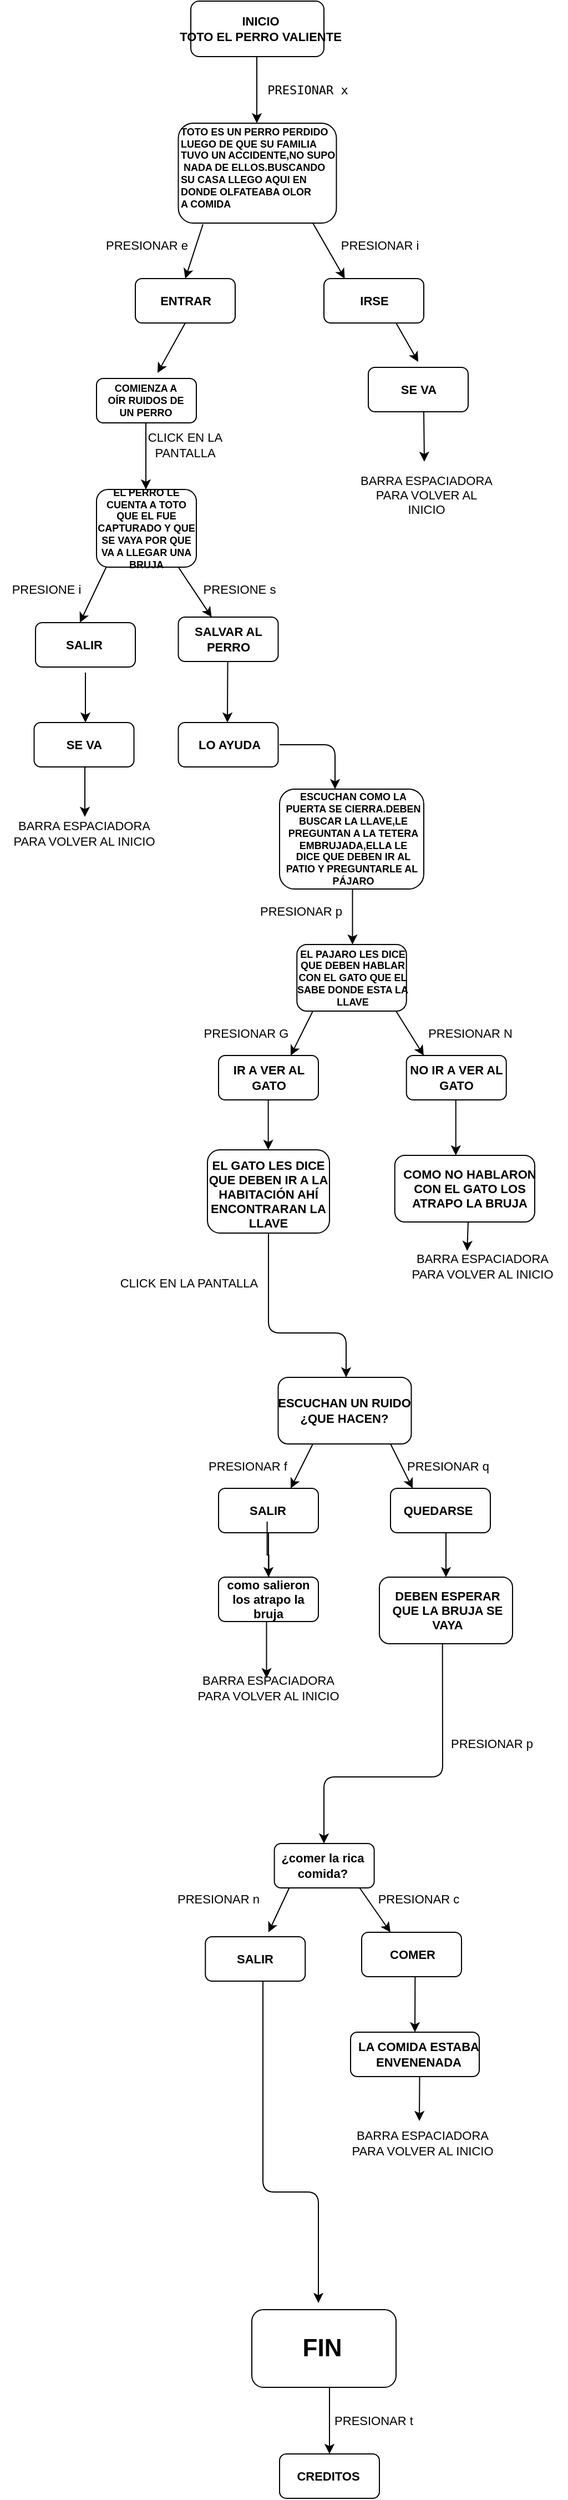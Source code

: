 <mxfile version="13.6.0" type="github">
  <diagram id="1kJSqM8GDoSxhQB1BRtW" name="Page-1">
    <mxGraphModel dx="1353" dy="348" grid="1" gridSize="10" guides="1" tooltips="1" connect="1" arrows="1" fold="1" page="1" pageScale="1" pageWidth="827" pageHeight="1169" math="0" shadow="0">
      <root>
        <mxCell id="0" />
        <mxCell id="1" parent="0" />
        <mxCell id="d-FZoj8-acj8JfPpkjG6-1" value="" style="rounded=1;whiteSpace=wrap;html=1;" vertex="1" parent="1">
          <mxGeometry x="170" y="10" width="120" height="50" as="geometry" />
        </mxCell>
        <mxCell id="d-FZoj8-acj8JfPpkjG6-2" value="" style="endArrow=classic;html=1;fontStyle=1;strokeColor=#000000;" edge="1" parent="1">
          <mxGeometry width="50" height="50" relative="1" as="geometry">
            <mxPoint x="229.5" y="60" as="sourcePoint" />
            <mxPoint x="229.5" y="120" as="targetPoint" />
          </mxGeometry>
        </mxCell>
        <mxCell id="d-FZoj8-acj8JfPpkjG6-5" value="&lt;pre&gt;&lt;font style=&quot;font-size: 11px&quot;&gt;PRESIONAR x&lt;/font&gt;&lt;/pre&gt;" style="text;html=1;resizable=0;autosize=1;align=center;verticalAlign=middle;points=[];fillColor=none;strokeColor=none;rounded=0;" vertex="1" parent="1">
          <mxGeometry x="235" y="70" width="80" height="40" as="geometry" />
        </mxCell>
        <mxCell id="d-FZoj8-acj8JfPpkjG6-6" value="" style="rounded=1;whiteSpace=wrap;html=1;" vertex="1" parent="1">
          <mxGeometry x="158.75" y="120" width="142.5" height="90" as="geometry" />
        </mxCell>
        <mxCell id="d-FZoj8-acj8JfPpkjG6-17" value="&lt;font style=&quot;font-size: 9px&quot;&gt;&lt;b style=&quot;font-size: 9px&quot;&gt;TOTO ES UN PERRO PERDIDO&lt;br&gt;LUEGO DE QUE SU FAMILIA &lt;br&gt;TUVO UN ACCIDENTE,NO SUPO&lt;br&gt;&amp;nbsp;NADA DE ELLOS.BUSCANDO &lt;br&gt;SU CASA LLEGO AQUI EN &lt;br&gt;DONDE OLFATEABA OLOR &lt;br&gt;A COMIDA&lt;/b&gt;&lt;/font&gt;" style="text;html=1;resizable=0;autosize=1;align=left;verticalAlign=middle;points=[];fillColor=none;strokeColor=none;rounded=0;fontSize=9;" vertex="1" parent="1">
          <mxGeometry x="158.75" y="120" width="150" height="80" as="geometry" />
        </mxCell>
        <mxCell id="d-FZoj8-acj8JfPpkjG6-29" value="" style="endArrow=classic;html=1;strokeColor=#000000;fontSize=9;exitX=0.156;exitY=1.011;exitDx=0;exitDy=0;exitPerimeter=0;" edge="1" parent="1" source="d-FZoj8-acj8JfPpkjG6-6">
          <mxGeometry width="50" height="50" relative="1" as="geometry">
            <mxPoint x="130" y="236.667" as="sourcePoint" />
            <mxPoint x="165" y="260" as="targetPoint" />
            <Array as="points" />
          </mxGeometry>
        </mxCell>
        <mxCell id="d-FZoj8-acj8JfPpkjG6-30" value="" style="endArrow=classic;html=1;strokeColor=#000000;fontSize=9;" edge="1" parent="1">
          <mxGeometry width="50" height="50" relative="1" as="geometry">
            <mxPoint x="280" y="210" as="sourcePoint" />
            <mxPoint x="308.75" y="260" as="targetPoint" />
          </mxGeometry>
        </mxCell>
        <mxCell id="d-FZoj8-acj8JfPpkjG6-32" value="" style="rounded=1;whiteSpace=wrap;html=1;fontSize=9;align=left;" vertex="1" parent="1">
          <mxGeometry x="120" y="260" width="90" height="40" as="geometry" />
        </mxCell>
        <mxCell id="d-FZoj8-acj8JfPpkjG6-33" value="" style="rounded=1;whiteSpace=wrap;html=1;fontSize=9;align=left;" vertex="1" parent="1">
          <mxGeometry x="290" y="260" width="90" height="40" as="geometry" />
        </mxCell>
        <mxCell id="d-FZoj8-acj8JfPpkjG6-36" value="&lt;b&gt;&lt;font style=&quot;font-size: 11px&quot;&gt;ENTRAR&lt;/font&gt;&lt;/b&gt;" style="text;html=1;resizable=0;autosize=1;align=center;verticalAlign=middle;points=[];fillColor=none;strokeColor=none;rounded=0;fontSize=9;" vertex="1" parent="1">
          <mxGeometry x="135" y="270" width="60" height="20" as="geometry" />
        </mxCell>
        <mxCell id="d-FZoj8-acj8JfPpkjG6-37" value="&lt;b&gt;&lt;font style=&quot;font-size: 11px&quot;&gt;IRSE&lt;/font&gt;&lt;/b&gt;" style="text;html=1;resizable=0;autosize=1;align=center;verticalAlign=middle;points=[];fillColor=none;strokeColor=none;rounded=0;fontSize=9;" vertex="1" parent="1">
          <mxGeometry x="315" y="270" width="40" height="20" as="geometry" />
        </mxCell>
        <mxCell id="d-FZoj8-acj8JfPpkjG6-40" value="&lt;font style=&quot;font-size: 11px&quot;&gt;PRESIONAR e&lt;/font&gt;" style="text;html=1;resizable=0;autosize=1;align=center;verticalAlign=middle;points=[];fillColor=none;strokeColor=none;rounded=0;fontSize=9;" vertex="1" parent="1">
          <mxGeometry x="85" y="220" width="90" height="20" as="geometry" />
        </mxCell>
        <mxCell id="d-FZoj8-acj8JfPpkjG6-41" value="&lt;font style=&quot;font-size: 11px&quot;&gt;&lt;font style=&quot;font-size: 11px&quot;&gt;PRESIONAR&lt;/font&gt; i&lt;/font&gt;" style="text;html=1;resizable=0;autosize=1;align=center;verticalAlign=middle;points=[];fillColor=none;strokeColor=none;rounded=0;fontSize=9;" vertex="1" parent="1">
          <mxGeometry x="295" y="220" width="90" height="20" as="geometry" />
        </mxCell>
        <mxCell id="d-FZoj8-acj8JfPpkjG6-42" value="" style="endArrow=classic;html=1;strokeColor=#000000;fontSize=9;" edge="1" parent="1">
          <mxGeometry width="50" height="50" relative="1" as="geometry">
            <mxPoint x="355" y="300" as="sourcePoint" />
            <mxPoint x="375" y="335" as="targetPoint" />
          </mxGeometry>
        </mxCell>
        <mxCell id="d-FZoj8-acj8JfPpkjG6-44" value="" style="rounded=1;whiteSpace=wrap;html=1;fontSize=9;align=left;" vertex="1" parent="1">
          <mxGeometry x="330" y="340" width="90" height="40" as="geometry" />
        </mxCell>
        <mxCell id="d-FZoj8-acj8JfPpkjG6-45" value="&lt;b&gt;&lt;font style=&quot;font-size: 11px&quot;&gt;SE VA&lt;/font&gt;&lt;/b&gt;" style="text;html=1;resizable=0;autosize=1;align=center;verticalAlign=middle;points=[];fillColor=none;strokeColor=none;rounded=0;fontSize=9;" vertex="1" parent="1">
          <mxGeometry x="350" y="350" width="50" height="20" as="geometry" />
        </mxCell>
        <mxCell id="d-FZoj8-acj8JfPpkjG6-47" value="&lt;span style=&quot;font-size: 11px&quot;&gt;BARRA ESPACIADORA PARA VOLVER AL INICIO&lt;/span&gt;" style="text;html=1;strokeColor=none;fillColor=none;align=center;verticalAlign=middle;whiteSpace=wrap;rounded=0;fontSize=9;" vertex="1" parent="1">
          <mxGeometry x="317.78" y="440" width="129.07" height="30" as="geometry" />
        </mxCell>
        <mxCell id="d-FZoj8-acj8JfPpkjG6-50" value="" style="endArrow=classic;html=1;strokeColor=#000000;fontSize=9;" edge="1" parent="1">
          <mxGeometry width="50" height="50" relative="1" as="geometry">
            <mxPoint x="165" y="300" as="sourcePoint" />
            <mxPoint x="140" y="345" as="targetPoint" />
          </mxGeometry>
        </mxCell>
        <mxCell id="d-FZoj8-acj8JfPpkjG6-51" value="" style="rounded=1;whiteSpace=wrap;html=1;fontSize=9;align=left;" vertex="1" parent="1">
          <mxGeometry x="85" y="350" width="90" height="40" as="geometry" />
        </mxCell>
        <mxCell id="d-FZoj8-acj8JfPpkjG6-52" value="&lt;b&gt;&lt;font style=&quot;font-size: 9px&quot;&gt;COMIENZA A OÍR RUIDOS DE UN PERRO&lt;/font&gt;&lt;/b&gt;" style="text;html=1;strokeColor=none;fillColor=none;align=center;verticalAlign=middle;whiteSpace=wrap;rounded=0;fontSize=9;" vertex="1" parent="1">
          <mxGeometry x="93.75" y="360" width="71.25" height="20" as="geometry" />
        </mxCell>
        <mxCell id="d-FZoj8-acj8JfPpkjG6-53" value="" style="endArrow=classic;html=1;strokeColor=#000000;fontSize=9;" edge="1" parent="1">
          <mxGeometry width="50" height="50" relative="1" as="geometry">
            <mxPoint x="129.5" y="390" as="sourcePoint" />
            <mxPoint x="129.5" y="450" as="targetPoint" />
          </mxGeometry>
        </mxCell>
        <mxCell id="d-FZoj8-acj8JfPpkjG6-54" value="&lt;font style=&quot;font-size: 11px&quot;&gt;CLICK EN LA PANTALLA&lt;/font&gt;" style="text;html=1;strokeColor=none;fillColor=none;align=center;verticalAlign=middle;whiteSpace=wrap;rounded=0;fontSize=9;" vertex="1" parent="1">
          <mxGeometry x="125" y="400" width="80" height="20" as="geometry" />
        </mxCell>
        <mxCell id="d-FZoj8-acj8JfPpkjG6-55" value="" style="rounded=1;whiteSpace=wrap;html=1;fontSize=9;align=left;" vertex="1" parent="1">
          <mxGeometry x="85" y="450" width="90" height="70" as="geometry" />
        </mxCell>
        <mxCell id="d-FZoj8-acj8JfPpkjG6-56" value="&lt;b&gt;EL PERRO LE CUENTA A TOTO QUE EL FUE CAPTURADO Y QUE SE VAYA POR QUE VA A LLEGAR UNA BRUJA&lt;/b&gt;" style="text;html=1;strokeColor=none;fillColor=none;align=center;verticalAlign=middle;whiteSpace=wrap;rounded=0;fontSize=9;" vertex="1" parent="1">
          <mxGeometry x="85" y="475" width="90" height="20" as="geometry" />
        </mxCell>
        <mxCell id="d-FZoj8-acj8JfPpkjG6-57" value="" style="endArrow=classic;html=1;strokeColor=#000000;fontSize=9;" edge="1" parent="1">
          <mxGeometry width="50" height="50" relative="1" as="geometry">
            <mxPoint x="158.75" y="520" as="sourcePoint" />
            <mxPoint x="188.75" y="565" as="targetPoint" />
          </mxGeometry>
        </mxCell>
        <mxCell id="d-FZoj8-acj8JfPpkjG6-58" value="" style="endArrow=classic;html=1;strokeColor=#000000;fontSize=9;" edge="1" parent="1">
          <mxGeometry width="50" height="50" relative="1" as="geometry">
            <mxPoint x="93.75" y="520" as="sourcePoint" />
            <mxPoint x="70" y="570" as="targetPoint" />
          </mxGeometry>
        </mxCell>
        <mxCell id="d-FZoj8-acj8JfPpkjG6-60" value="" style="rounded=1;whiteSpace=wrap;html=1;fontSize=9;align=left;" vertex="1" parent="1">
          <mxGeometry x="158.75" y="565" width="90" height="40" as="geometry" />
        </mxCell>
        <mxCell id="d-FZoj8-acj8JfPpkjG6-61" value="" style="rounded=1;whiteSpace=wrap;html=1;fontSize=9;align=left;" vertex="1" parent="1">
          <mxGeometry x="30" y="570" width="90" height="40" as="geometry" />
        </mxCell>
        <mxCell id="d-FZoj8-acj8JfPpkjG6-63" value="&lt;b&gt;&lt;font style=&quot;font-size: 11px&quot;&gt;SALIR&lt;/font&gt;&lt;/b&gt;" style="text;html=1;strokeColor=none;fillColor=none;align=center;verticalAlign=middle;whiteSpace=wrap;rounded=0;fontSize=9;" vertex="1" parent="1">
          <mxGeometry x="53.75" y="580" width="40" height="20" as="geometry" />
        </mxCell>
        <mxCell id="d-FZoj8-acj8JfPpkjG6-65" value="&lt;b&gt;&lt;font style=&quot;font-size: 11px&quot;&gt;SALVAR AL PERRO&lt;/font&gt;&lt;/b&gt;" style="text;html=1;strokeColor=none;fillColor=none;align=center;verticalAlign=middle;whiteSpace=wrap;rounded=0;fontSize=9;" vertex="1" parent="1">
          <mxGeometry x="163.75" y="575" width="80" height="20" as="geometry" />
        </mxCell>
        <mxCell id="d-FZoj8-acj8JfPpkjG6-66" value="&lt;font style=&quot;font-size: 11px&quot;&gt;PRESIONE i&lt;/font&gt;" style="text;html=1;strokeColor=none;fillColor=none;align=center;verticalAlign=middle;whiteSpace=wrap;rounded=0;fontSize=9;" vertex="1" parent="1">
          <mxGeometry y="530" width="80" height="20" as="geometry" />
        </mxCell>
        <mxCell id="d-FZoj8-acj8JfPpkjG6-67" value="&lt;font style=&quot;font-size: 11px&quot;&gt;PRESIONE s&lt;/font&gt;" style="text;html=1;strokeColor=none;fillColor=none;align=center;verticalAlign=middle;whiteSpace=wrap;rounded=0;fontSize=9;" vertex="1" parent="1">
          <mxGeometry x="178.75" y="530" width="70" height="20" as="geometry" />
        </mxCell>
        <mxCell id="d-FZoj8-acj8JfPpkjG6-68" value="" style="endArrow=classic;html=1;strokeColor=#000000;fontSize=9;" edge="1" parent="1">
          <mxGeometry width="50" height="50" relative="1" as="geometry">
            <mxPoint x="75" y="615" as="sourcePoint" />
            <mxPoint x="75" y="660" as="targetPoint" />
          </mxGeometry>
        </mxCell>
        <mxCell id="d-FZoj8-acj8JfPpkjG6-69" value="" style="endArrow=classic;html=1;strokeColor=#000000;fontSize=9;" edge="1" parent="1">
          <mxGeometry width="50" height="50" relative="1" as="geometry">
            <mxPoint x="203.25" y="605" as="sourcePoint" />
            <mxPoint x="203" y="660" as="targetPoint" />
          </mxGeometry>
        </mxCell>
        <mxCell id="d-FZoj8-acj8JfPpkjG6-70" value="" style="rounded=1;whiteSpace=wrap;html=1;fontSize=9;align=left;" vertex="1" parent="1">
          <mxGeometry x="28.75" y="660" width="90" height="40" as="geometry" />
        </mxCell>
        <mxCell id="d-FZoj8-acj8JfPpkjG6-71" value="&lt;b&gt;&lt;font style=&quot;font-size: 11px&quot;&gt;SE VA&lt;/font&gt;&lt;/b&gt;" style="text;html=1;strokeColor=none;fillColor=none;align=center;verticalAlign=middle;whiteSpace=wrap;rounded=0;fontSize=9;" vertex="1" parent="1">
          <mxGeometry x="53.75" y="670" width="40" height="20" as="geometry" />
        </mxCell>
        <mxCell id="d-FZoj8-acj8JfPpkjG6-72" value="" style="rounded=1;whiteSpace=wrap;html=1;fontSize=9;align=left;" vertex="1" parent="1">
          <mxGeometry x="158.75" y="660" width="90" height="40" as="geometry" />
        </mxCell>
        <mxCell id="d-FZoj8-acj8JfPpkjG6-75" value="&lt;b&gt;&lt;font style=&quot;font-size: 11px&quot;&gt;LO AYUDA&lt;/font&gt;&lt;/b&gt;" style="text;html=1;strokeColor=none;fillColor=none;align=center;verticalAlign=middle;whiteSpace=wrap;rounded=0;fontSize=9;" vertex="1" parent="1">
          <mxGeometry x="175" y="670" width="60" height="20" as="geometry" />
        </mxCell>
        <mxCell id="d-FZoj8-acj8JfPpkjG6-76" value="" style="endArrow=classic;html=1;strokeColor=#000000;fontSize=9;" edge="1" parent="1">
          <mxGeometry width="50" height="50" relative="1" as="geometry">
            <mxPoint x="250" y="680" as="sourcePoint" />
            <mxPoint x="300" y="720" as="targetPoint" />
            <Array as="points">
              <mxPoint x="300" y="680" />
            </Array>
          </mxGeometry>
        </mxCell>
        <mxCell id="d-FZoj8-acj8JfPpkjG6-78" value="" style="rounded=1;whiteSpace=wrap;html=1;fontSize=9;align=left;" vertex="1" parent="1">
          <mxGeometry x="250" y="720" width="130" height="90" as="geometry" />
        </mxCell>
        <mxCell id="d-FZoj8-acj8JfPpkjG6-79" value="&lt;div&gt;&lt;b&gt;ESCUCHAN COMO LA PUERTA SE CIERRA.DEBEN BUSCAR LA LLAVE,LE PREGUNTAN A LA TETERA EMBRUJADA,ELLA LE DICE&amp;nbsp;QUE DEBEN&amp;nbsp;IR AL PATIO Y PREGUNTARLE AL&amp;nbsp;&lt;/b&gt;&lt;/div&gt;&lt;b&gt;PÁJARO&lt;/b&gt;" style="text;html=1;strokeColor=none;fillColor=none;align=center;verticalAlign=middle;whiteSpace=wrap;rounded=0;fontSize=9;" vertex="1" parent="1">
          <mxGeometry x="250" y="727.5" width="132.5" height="75" as="geometry" />
        </mxCell>
        <mxCell id="d-FZoj8-acj8JfPpkjG6-82" value="" style="endArrow=classic;html=1;strokeColor=#000000;fontSize=9;" edge="1" parent="1">
          <mxGeometry width="50" height="50" relative="1" as="geometry">
            <mxPoint x="315.75" y="810" as="sourcePoint" />
            <mxPoint x="315.75" y="860" as="targetPoint" />
          </mxGeometry>
        </mxCell>
        <mxCell id="d-FZoj8-acj8JfPpkjG6-83" value="" style="rounded=1;whiteSpace=wrap;html=1;fontSize=9;align=left;" vertex="1" parent="1">
          <mxGeometry x="265.63" y="860" width="98.75" height="60" as="geometry" />
        </mxCell>
        <mxCell id="d-FZoj8-acj8JfPpkjG6-85" value="&lt;font style=&quot;font-size: 11px&quot;&gt;PRESIONAR p&lt;/font&gt;" style="text;html=1;strokeColor=none;fillColor=none;align=center;verticalAlign=middle;whiteSpace=wrap;rounded=0;fontSize=9;" vertex="1" parent="1">
          <mxGeometry x="223.75" y="820" width="91.25" height="20" as="geometry" />
        </mxCell>
        <mxCell id="d-FZoj8-acj8JfPpkjG6-86" value="&lt;b&gt;EL PAJARO LES DICE QUE DEBEN HABLAR CON EL GATO QUE EL SABE DONDE ESTA LA LLAVE&lt;/b&gt;" style="text;html=1;strokeColor=none;fillColor=none;align=center;verticalAlign=middle;whiteSpace=wrap;rounded=0;fontSize=9;" vertex="1" parent="1">
          <mxGeometry x="261.25" y="880" width="110" height="20" as="geometry" />
        </mxCell>
        <mxCell id="d-FZoj8-acj8JfPpkjG6-87" value="" style="endArrow=classic;html=1;strokeColor=#000000;fontSize=9;" edge="1" parent="1">
          <mxGeometry width="50" height="50" relative="1" as="geometry">
            <mxPoint x="280" y="920" as="sourcePoint" />
            <mxPoint x="260" y="960" as="targetPoint" />
          </mxGeometry>
        </mxCell>
        <mxCell id="d-FZoj8-acj8JfPpkjG6-88" value="" style="endArrow=classic;html=1;strokeColor=#000000;fontSize=9;" edge="1" parent="1">
          <mxGeometry width="50" height="50" relative="1" as="geometry">
            <mxPoint x="355" y="920" as="sourcePoint" />
            <mxPoint x="380" y="960" as="targetPoint" />
          </mxGeometry>
        </mxCell>
        <mxCell id="d-FZoj8-acj8JfPpkjG6-89" value="" style="rounded=1;whiteSpace=wrap;html=1;fontSize=9;align=left;" vertex="1" parent="1">
          <mxGeometry x="364.38" y="960" width="90" height="40" as="geometry" />
        </mxCell>
        <mxCell id="d-FZoj8-acj8JfPpkjG6-90" value="" style="rounded=1;whiteSpace=wrap;html=1;fontSize=9;align=left;" vertex="1" parent="1">
          <mxGeometry x="195" y="960" width="90" height="40" as="geometry" />
        </mxCell>
        <mxCell id="d-FZoj8-acj8JfPpkjG6-91" value="&lt;b&gt;&lt;font style=&quot;font-size: 11px&quot;&gt;NO IR A VER AL GATO&lt;/font&gt;&lt;/b&gt;" style="text;html=1;strokeColor=none;fillColor=none;align=center;verticalAlign=middle;whiteSpace=wrap;rounded=0;fontSize=9;" vertex="1" parent="1">
          <mxGeometry x="365.01" y="970" width="88.75" height="20" as="geometry" />
        </mxCell>
        <mxCell id="d-FZoj8-acj8JfPpkjG6-92" value="&lt;b&gt;&lt;font style=&quot;font-size: 11px&quot;&gt;IR A VER AL GATO&lt;/font&gt;&lt;/b&gt;" style="text;html=1;strokeColor=none;fillColor=none;align=center;verticalAlign=middle;whiteSpace=wrap;rounded=0;fontSize=9;" vertex="1" parent="1">
          <mxGeometry x="205" y="980" width="70.62" as="geometry" />
        </mxCell>
        <mxCell id="d-FZoj8-acj8JfPpkjG6-93" value="&lt;font style=&quot;font-size: 11px&quot;&gt;PRESIONAR G&lt;/font&gt;" style="text;html=1;strokeColor=none;fillColor=none;align=center;verticalAlign=middle;whiteSpace=wrap;rounded=0;fontSize=9;" vertex="1" parent="1">
          <mxGeometry x="175" y="930" width="90" height="20" as="geometry" />
        </mxCell>
        <mxCell id="d-FZoj8-acj8JfPpkjG6-94" value="&lt;font style=&quot;font-size: 11px&quot;&gt;PRESIONAR N&lt;/font&gt;" style="text;html=1;strokeColor=none;fillColor=none;align=center;verticalAlign=middle;whiteSpace=wrap;rounded=0;fontSize=9;" vertex="1" parent="1">
          <mxGeometry x="382.5" y="930" width="77.5" height="20" as="geometry" />
        </mxCell>
        <mxCell id="d-FZoj8-acj8JfPpkjG6-99" value="" style="endArrow=classic;html=1;strokeColor=#000000;fontSize=9;" edge="1" parent="1">
          <mxGeometry width="50" height="50" relative="1" as="geometry">
            <mxPoint x="239.81" y="1000" as="sourcePoint" />
            <mxPoint x="239.81" y="1045" as="targetPoint" />
          </mxGeometry>
        </mxCell>
        <mxCell id="d-FZoj8-acj8JfPpkjG6-101" value="" style="endArrow=classic;html=1;strokeColor=#000000;fontSize=9;" edge="1" parent="1">
          <mxGeometry width="50" height="50" relative="1" as="geometry">
            <mxPoint x="408.88" y="1000" as="sourcePoint" />
            <mxPoint x="408.88" y="1050" as="targetPoint" />
          </mxGeometry>
        </mxCell>
        <mxCell id="d-FZoj8-acj8JfPpkjG6-102" value="" style="rounded=1;whiteSpace=wrap;html=1;fontSize=9;align=left;" vertex="1" parent="1">
          <mxGeometry x="185" y="1045" width="110" height="75" as="geometry" />
        </mxCell>
        <mxCell id="d-FZoj8-acj8JfPpkjG6-103" value="" style="rounded=1;whiteSpace=wrap;html=1;fontSize=9;align=left;" vertex="1" parent="1">
          <mxGeometry x="353.88" y="1050" width="126.12" height="60" as="geometry" />
        </mxCell>
        <mxCell id="d-FZoj8-acj8JfPpkjG6-329" value="&lt;b&gt;&lt;font style=&quot;font-size: 11px&quot;&gt;COMO NO HABLARON CON EL GATO LOS ATRAPO LA BRUJA&lt;/font&gt;&lt;/b&gt;" style="text;html=1;strokeColor=none;fillColor=none;align=center;verticalAlign=middle;whiteSpace=wrap;rounded=0;fontSize=9;" vertex="1" parent="1">
          <mxGeometry x="356.85" y="1070" width="128.81" height="20" as="geometry" />
        </mxCell>
        <mxCell id="d-FZoj8-acj8JfPpkjG6-330" value="" style="endArrow=classic;html=1;strokeColor=#000000;fontSize=9;entryX=0.41;entryY=-0.2;entryDx=0;entryDy=0;entryPerimeter=0;" edge="1" parent="1" target="d-FZoj8-acj8JfPpkjG6-334">
          <mxGeometry width="50" height="50" relative="1" as="geometry">
            <mxPoint x="420" y="1110" as="sourcePoint" />
            <mxPoint x="420" y="1140" as="targetPoint" />
          </mxGeometry>
        </mxCell>
        <mxCell id="d-FZoj8-acj8JfPpkjG6-334" value="&lt;font style=&quot;font-size: 11px&quot;&gt;BARRA ESPACIADORA PARA VOLVER AL INICIO&lt;/font&gt;" style="text;html=1;strokeColor=none;fillColor=none;align=center;verticalAlign=middle;whiteSpace=wrap;rounded=0;fontSize=9;" vertex="1" parent="1">
          <mxGeometry x="356.85" y="1140" width="151.77" height="20" as="geometry" />
        </mxCell>
        <mxCell id="d-FZoj8-acj8JfPpkjG6-335" value="" style="endArrow=classic;html=1;strokeColor=#000000;fontSize=9;" edge="1" parent="1">
          <mxGeometry width="50" height="50" relative="1" as="geometry">
            <mxPoint x="74.5" y="700" as="sourcePoint" />
            <mxPoint x="74.5" y="745" as="targetPoint" />
          </mxGeometry>
        </mxCell>
        <mxCell id="d-FZoj8-acj8JfPpkjG6-339" value="&lt;font style=&quot;font-size: 11px&quot;&gt;BARRA ESPACIADORA PARA VOLVER AL INICIO&lt;/font&gt;" style="text;html=1;strokeColor=none;fillColor=none;align=center;verticalAlign=middle;whiteSpace=wrap;rounded=0;fontSize=9;" vertex="1" parent="1">
          <mxGeometry x="-1.25" y="750" width="150" height="20" as="geometry" />
        </mxCell>
        <mxCell id="d-FZoj8-acj8JfPpkjG6-341" value="&lt;b&gt;&lt;font style=&quot;font-size: 11px&quot;&gt;EL GATO LES DICE QUE DEBEN IR A LA HABITACIÓN AHÍ ENCONTRARAN LA LLAVE&lt;/font&gt;&lt;/b&gt;" style="text;html=1;strokeColor=none;fillColor=none;align=center;verticalAlign=middle;whiteSpace=wrap;rounded=0;fontSize=9;" vertex="1" parent="1">
          <mxGeometry x="183.13" y="1060" width="113.75" height="50" as="geometry" />
        </mxCell>
        <mxCell id="d-FZoj8-acj8JfPpkjG6-342" value="" style="endArrow=classic;html=1;strokeColor=#000000;fontSize=9;" edge="1" parent="1">
          <mxGeometry width="50" height="50" relative="1" as="geometry">
            <mxPoint x="240" y="1120" as="sourcePoint" />
            <mxPoint x="310" y="1250" as="targetPoint" />
            <Array as="points">
              <mxPoint x="240" y="1210" />
              <mxPoint x="310" y="1210" />
            </Array>
          </mxGeometry>
        </mxCell>
        <mxCell id="d-FZoj8-acj8JfPpkjG6-347" value="" style="rounded=1;whiteSpace=wrap;html=1;fontSize=9;align=left;" vertex="1" parent="1">
          <mxGeometry x="248.75" y="1250" width="120" height="60" as="geometry" />
        </mxCell>
        <mxCell id="d-FZoj8-acj8JfPpkjG6-348" value="&lt;b&gt;&lt;font style=&quot;font-size: 11px&quot;&gt;ESCUCHAN UN RUIDO ¿QUE HACEN?&lt;/font&gt;&lt;/b&gt;" style="text;html=1;strokeColor=none;fillColor=none;align=center;verticalAlign=middle;whiteSpace=wrap;rounded=0;fontSize=9;" vertex="1" parent="1">
          <mxGeometry x="245.31" y="1217.5" width="126.87" height="125" as="geometry" />
        </mxCell>
        <mxCell id="d-FZoj8-acj8JfPpkjG6-351" value="&lt;font style=&quot;font-size: 11px&quot;&gt;CLICK EN LA PANTALLA&amp;nbsp;&lt;/font&gt;" style="text;html=1;strokeColor=none;fillColor=none;align=center;verticalAlign=middle;whiteSpace=wrap;rounded=0;" vertex="1" parent="1">
          <mxGeometry x="105" y="1130" width="130" height="70" as="geometry" />
        </mxCell>
        <mxCell id="d-FZoj8-acj8JfPpkjG6-352" value="" style="endArrow=classic;html=1;strokeColor=#000000;fontSize=9;" edge="1" parent="1">
          <mxGeometry width="50" height="50" relative="1" as="geometry">
            <mxPoint x="280" y="1310" as="sourcePoint" />
            <mxPoint x="260" y="1350" as="targetPoint" />
          </mxGeometry>
        </mxCell>
        <mxCell id="d-FZoj8-acj8JfPpkjG6-354" value="" style="endArrow=classic;html=1;strokeColor=#000000;fontSize=9;" edge="1" parent="1">
          <mxGeometry width="50" height="50" relative="1" as="geometry">
            <mxPoint x="350" y="1310" as="sourcePoint" />
            <mxPoint x="370" y="1350" as="targetPoint" />
          </mxGeometry>
        </mxCell>
        <mxCell id="d-FZoj8-acj8JfPpkjG6-356" value="" style="rounded=1;whiteSpace=wrap;html=1;fontSize=9;align=left;" vertex="1" parent="1">
          <mxGeometry x="195" y="1350" width="90" height="40" as="geometry" />
        </mxCell>
        <mxCell id="d-FZoj8-acj8JfPpkjG6-357" value="" style="rounded=1;whiteSpace=wrap;html=1;fontSize=9;align=left;" vertex="1" parent="1">
          <mxGeometry x="350" y="1350" width="90" height="40" as="geometry" />
        </mxCell>
        <mxCell id="d-FZoj8-acj8JfPpkjG6-367" value="" style="edgeStyle=orthogonalEdgeStyle;rounded=0;orthogonalLoop=1;jettySize=auto;html=1;strokeColor=#000000;fontSize=9;" edge="1" parent="1" source="d-FZoj8-acj8JfPpkjG6-358" target="d-FZoj8-acj8JfPpkjG6-365">
          <mxGeometry relative="1" as="geometry" />
        </mxCell>
        <mxCell id="d-FZoj8-acj8JfPpkjG6-358" value="&lt;b&gt;&lt;font style=&quot;font-size: 11px&quot;&gt;SALIR&lt;/font&gt;&lt;/b&gt;" style="text;html=1;resizable=0;autosize=1;align=center;verticalAlign=middle;points=[];fillColor=none;strokeColor=none;rounded=0;fontSize=9;rotation=0;" vertex="1" parent="1">
          <mxGeometry x="213.75" y="1360" width="50" height="20" as="geometry" />
        </mxCell>
        <mxCell id="d-FZoj8-acj8JfPpkjG6-359" value="&lt;b&gt;&lt;font style=&quot;font-size: 11px&quot;&gt;QUEDARSE&lt;/font&gt;&lt;/b&gt;" style="text;html=1;strokeColor=none;fillColor=none;align=center;verticalAlign=middle;whiteSpace=wrap;rounded=0;fontSize=9;" vertex="1" parent="1">
          <mxGeometry x="366" y="1360" width="54" height="20" as="geometry" />
        </mxCell>
        <mxCell id="d-FZoj8-acj8JfPpkjG6-360" value="" style="endArrow=classic;html=1;strokeColor=#000000;fontSize=9;" edge="1" parent="1">
          <mxGeometry width="50" height="50" relative="1" as="geometry">
            <mxPoint x="240" y="1390" as="sourcePoint" />
            <mxPoint x="240" y="1430" as="targetPoint" />
          </mxGeometry>
        </mxCell>
        <mxCell id="d-FZoj8-acj8JfPpkjG6-361" value="" style="endArrow=classic;html=1;strokeColor=#000000;fontSize=9;" edge="1" parent="1">
          <mxGeometry width="50" height="50" relative="1" as="geometry">
            <mxPoint x="400" y="1390" as="sourcePoint" />
            <mxPoint x="400" y="1430" as="targetPoint" />
          </mxGeometry>
        </mxCell>
        <mxCell id="d-FZoj8-acj8JfPpkjG6-362" value="&lt;font style=&quot;font-size: 11px&quot;&gt;PRESIONAR f&lt;/font&gt;" style="text;html=1;strokeColor=none;fillColor=none;align=center;verticalAlign=middle;whiteSpace=wrap;rounded=0;fontSize=9;" vertex="1" parent="1">
          <mxGeometry x="178.75" y="1320" width="85" height="20" as="geometry" />
        </mxCell>
        <mxCell id="d-FZoj8-acj8JfPpkjG6-363" value="&lt;font style=&quot;font-size: 11px&quot;&gt;PRESIONAR q&lt;/font&gt;" style="text;html=1;strokeColor=none;fillColor=none;align=center;verticalAlign=middle;whiteSpace=wrap;rounded=0;fontSize=9;" vertex="1" parent="1">
          <mxGeometry x="356.85" y="1320" width="90" height="20" as="geometry" />
        </mxCell>
        <mxCell id="d-FZoj8-acj8JfPpkjG6-364" value="" style="rounded=1;whiteSpace=wrap;html=1;fontSize=9;align=left;" vertex="1" parent="1">
          <mxGeometry x="195" y="1430" width="90" height="40" as="geometry" />
        </mxCell>
        <mxCell id="d-FZoj8-acj8JfPpkjG6-365" value="&lt;b&gt;&lt;font style=&quot;font-size: 11px&quot;&gt;como salieron los atrapo la bruja&lt;/font&gt;&lt;/b&gt;" style="text;html=1;strokeColor=none;fillColor=none;align=center;verticalAlign=middle;whiteSpace=wrap;rounded=0;fontSize=9;" vertex="1" parent="1">
          <mxGeometry x="200.31" y="1440" width="80" height="20" as="geometry" />
        </mxCell>
        <mxCell id="d-FZoj8-acj8JfPpkjG6-366" value="" style="endArrow=classic;html=1;strokeColor=#000000;fontSize=9;" edge="1" parent="1">
          <mxGeometry width="50" height="50" relative="1" as="geometry">
            <mxPoint x="238.25" y="1470" as="sourcePoint" />
            <mxPoint x="238.25" y="1521" as="targetPoint" />
          </mxGeometry>
        </mxCell>
        <mxCell id="d-FZoj8-acj8JfPpkjG6-368" value="&lt;font style=&quot;font-size: 11px&quot;&gt;BARRA ESPACIADORA PARA VOLVER AL INICIO&lt;/font&gt;" style="text;html=1;strokeColor=none;fillColor=none;align=center;verticalAlign=middle;whiteSpace=wrap;rounded=0;fontSize=9;" vertex="1" parent="1">
          <mxGeometry x="165.31" y="1520" width="150" height="20" as="geometry" />
        </mxCell>
        <mxCell id="d-FZoj8-acj8JfPpkjG6-369" value="" style="rounded=1;whiteSpace=wrap;html=1;fontSize=9;align=left;" vertex="1" parent="1">
          <mxGeometry x="340" y="1430" width="120" height="60" as="geometry" />
        </mxCell>
        <mxCell id="d-FZoj8-acj8JfPpkjG6-370" value="&lt;b&gt;&lt;font style=&quot;font-size: 11px&quot;&gt;DEBEN ESPERAR QUE LA BRUJA SE VAYA&lt;/font&gt;&lt;/b&gt;" style="text;html=1;strokeColor=none;fillColor=none;align=center;verticalAlign=middle;whiteSpace=wrap;rounded=0;fontSize=9;" vertex="1" parent="1">
          <mxGeometry x="348.76" y="1450" width="105" height="20" as="geometry" />
        </mxCell>
        <mxCell id="d-FZoj8-acj8JfPpkjG6-371" value="" style="endArrow=classic;html=1;strokeColor=#000000;fontSize=9;" edge="1" parent="1">
          <mxGeometry width="50" height="50" relative="1" as="geometry">
            <mxPoint x="396.85" y="1490" as="sourcePoint" />
            <mxPoint x="290" y="1670" as="targetPoint" />
            <Array as="points">
              <mxPoint x="397" y="1610" />
              <mxPoint x="290" y="1610" />
            </Array>
          </mxGeometry>
        </mxCell>
        <mxCell id="d-FZoj8-acj8JfPpkjG6-372" value="&lt;font style=&quot;font-size: 11px&quot;&gt;PRESIONAR p&lt;/font&gt;" style="text;html=1;strokeColor=none;fillColor=none;align=center;verticalAlign=middle;whiteSpace=wrap;rounded=0;fontSize=9;" vertex="1" parent="1">
          <mxGeometry x="398.39" y="1570" width="87.27" height="20" as="geometry" />
        </mxCell>
        <mxCell id="d-FZoj8-acj8JfPpkjG6-373" value="" style="rounded=1;whiteSpace=wrap;html=1;fontSize=9;align=left;" vertex="1" parent="1">
          <mxGeometry x="245.31" y="1670" width="90" height="40" as="geometry" />
        </mxCell>
        <mxCell id="d-FZoj8-acj8JfPpkjG6-374" value="&lt;b&gt;&lt;font style=&quot;font-size: 11px&quot;&gt;¿comer la rica comida?&lt;/font&gt;&lt;/b&gt;" style="text;html=1;strokeColor=none;fillColor=none;align=center;verticalAlign=middle;whiteSpace=wrap;rounded=0;fontSize=9;" vertex="1" parent="1">
          <mxGeometry x="243.75" y="1680" width="90" height="20" as="geometry" />
        </mxCell>
        <mxCell id="d-FZoj8-acj8JfPpkjG6-375" value="" style="endArrow=classic;html=1;strokeColor=#000000;fontSize=9;" edge="1" parent="1">
          <mxGeometry width="50" height="50" relative="1" as="geometry">
            <mxPoint x="258.75" y="1710" as="sourcePoint" />
            <mxPoint x="240" y="1750" as="targetPoint" />
          </mxGeometry>
        </mxCell>
        <mxCell id="d-FZoj8-acj8JfPpkjG6-376" value="" style="endArrow=classic;html=1;strokeColor=#000000;fontSize=9;" edge="1" parent="1">
          <mxGeometry width="50" height="50" relative="1" as="geometry">
            <mxPoint x="322.18" y="1710" as="sourcePoint" />
            <mxPoint x="350" y="1750" as="targetPoint" />
          </mxGeometry>
        </mxCell>
        <mxCell id="d-FZoj8-acj8JfPpkjG6-377" value="" style="rounded=1;whiteSpace=wrap;html=1;fontSize=9;align=left;" vertex="1" parent="1">
          <mxGeometry x="183.13" y="1754" width="90" height="40" as="geometry" />
        </mxCell>
        <mxCell id="d-FZoj8-acj8JfPpkjG6-378" value="" style="rounded=1;whiteSpace=wrap;html=1;fontSize=9;align=left;" vertex="1" parent="1">
          <mxGeometry x="324" y="1750" width="90" height="40" as="geometry" />
        </mxCell>
        <mxCell id="d-FZoj8-acj8JfPpkjG6-379" value="&lt;b&gt;&lt;font style=&quot;font-size: 11px&quot;&gt;COMER&lt;/font&gt;&lt;/b&gt;" style="text;html=1;strokeColor=none;fillColor=none;align=center;verticalAlign=middle;whiteSpace=wrap;rounded=0;fontSize=9;" vertex="1" parent="1">
          <mxGeometry x="350" y="1760" width="40" height="20" as="geometry" />
        </mxCell>
        <mxCell id="d-FZoj8-acj8JfPpkjG6-380" value="&lt;font style=&quot;font-size: 11px&quot;&gt;&lt;b&gt;SALIR&lt;/b&gt;&lt;/font&gt;" style="text;html=1;strokeColor=none;fillColor=none;align=center;verticalAlign=middle;whiteSpace=wrap;rounded=0;fontSize=9;" vertex="1" parent="1">
          <mxGeometry x="208.13" y="1764" width="40" height="20" as="geometry" />
        </mxCell>
        <mxCell id="d-FZoj8-acj8JfPpkjG6-382" value="&lt;font style=&quot;font-size: 11px&quot;&gt;PRESIONAR c&lt;/font&gt;" style="text;html=1;strokeColor=none;fillColor=none;align=center;verticalAlign=middle;whiteSpace=wrap;rounded=0;fontSize=9;" vertex="1" parent="1">
          <mxGeometry x="335.31" y="1710" width="81.24" height="20" as="geometry" />
        </mxCell>
        <mxCell id="d-FZoj8-acj8JfPpkjG6-384" value="&lt;font style=&quot;font-size: 11px&quot;&gt;PRESIONAR n&lt;/font&gt;" style="text;html=1;strokeColor=none;fillColor=none;align=center;verticalAlign=middle;whiteSpace=wrap;rounded=0;fontSize=9;" vertex="1" parent="1">
          <mxGeometry x="145.31" y="1710" width="100" height="20" as="geometry" />
        </mxCell>
        <mxCell id="d-FZoj8-acj8JfPpkjG6-386" value="" style="endArrow=classic;html=1;strokeColor=#000000;fontSize=9;" edge="1" parent="1">
          <mxGeometry width="50" height="50" relative="1" as="geometry">
            <mxPoint x="372.18" y="1790" as="sourcePoint" />
            <mxPoint x="372" y="1840" as="targetPoint" />
          </mxGeometry>
        </mxCell>
        <mxCell id="d-FZoj8-acj8JfPpkjG6-389" value="" style="rounded=1;whiteSpace=wrap;html=1;fontSize=9;align=left;" vertex="1" parent="1">
          <mxGeometry x="314" y="1840" width="116" height="40" as="geometry" />
        </mxCell>
        <mxCell id="d-FZoj8-acj8JfPpkjG6-390" value="&lt;b&gt;&lt;font style=&quot;font-size: 11px&quot;&gt;LA COMIDA ESTABA ENVENENADA&lt;/font&gt;&lt;/b&gt;" style="text;html=1;strokeColor=none;fillColor=none;align=center;verticalAlign=middle;whiteSpace=wrap;rounded=0;fontSize=9;" vertex="1" parent="1">
          <mxGeometry x="315.31" y="1850" width="121.25" height="20" as="geometry" />
        </mxCell>
        <mxCell id="d-FZoj8-acj8JfPpkjG6-391" value="" style="endArrow=classic;html=1;strokeColor=#000000;fontSize=9;" edge="1" parent="1">
          <mxGeometry width="50" height="50" relative="1" as="geometry">
            <mxPoint x="376.26" y="1880" as="sourcePoint" />
            <mxPoint x="376" y="1920" as="targetPoint" />
          </mxGeometry>
        </mxCell>
        <mxCell id="d-FZoj8-acj8JfPpkjG6-392" value="&lt;font style=&quot;font-size: 11px&quot;&gt;BARRA ESPACIADORA PARA VOLVER AL INICIO&lt;/font&gt;" style="text;html=1;strokeColor=none;fillColor=none;align=center;verticalAlign=middle;whiteSpace=wrap;rounded=0;fontSize=9;" vertex="1" parent="1">
          <mxGeometry x="304.38" y="1930" width="150" height="20" as="geometry" />
        </mxCell>
        <mxCell id="d-FZoj8-acj8JfPpkjG6-398" value="" style="endArrow=classic;html=1;strokeColor=#000000;fontSize=9;" edge="1" parent="1">
          <mxGeometry width="50" height="50" relative="1" as="geometry">
            <mxPoint x="235" y="1794" as="sourcePoint" />
            <mxPoint x="285" y="2084" as="targetPoint" />
            <Array as="points">
              <mxPoint x="235" y="1889" />
              <mxPoint x="235" y="1984" />
              <mxPoint x="285" y="1984" />
              <mxPoint x="285" y="2039" />
            </Array>
          </mxGeometry>
        </mxCell>
        <mxCell id="d-FZoj8-acj8JfPpkjG6-399" value="" style="rounded=1;whiteSpace=wrap;html=1;fontSize=9;align=left;" vertex="1" parent="1">
          <mxGeometry x="225" y="2090" width="130" height="70" as="geometry" />
        </mxCell>
        <mxCell id="d-FZoj8-acj8JfPpkjG6-400" value="&lt;b&gt;&lt;font style=&quot;font-size: 22px&quot;&gt;FIN&lt;/font&gt;&lt;/b&gt;" style="text;html=1;strokeColor=none;fillColor=none;align=center;verticalAlign=middle;whiteSpace=wrap;rounded=0;fontSize=9;" vertex="1" parent="1">
          <mxGeometry x="248.13" y="2115" width="81.25" height="20" as="geometry" />
        </mxCell>
        <mxCell id="d-FZoj8-acj8JfPpkjG6-401" value="" style="endArrow=classic;html=1;strokeColor=#000000;fontSize=9;" edge="1" parent="1">
          <mxGeometry width="50" height="50" relative="1" as="geometry">
            <mxPoint x="295" y="2160" as="sourcePoint" />
            <mxPoint x="295" y="2220" as="targetPoint" />
          </mxGeometry>
        </mxCell>
        <mxCell id="d-FZoj8-acj8JfPpkjG6-402" value="" style="rounded=1;whiteSpace=wrap;html=1;fontSize=9;align=left;" vertex="1" parent="1">
          <mxGeometry x="250" y="2220" width="90" height="40" as="geometry" />
        </mxCell>
        <mxCell id="d-FZoj8-acj8JfPpkjG6-403" value="&lt;b&gt;&lt;font style=&quot;font-size: 11px&quot;&gt;CREDITOS&lt;/font&gt;&lt;/b&gt;" style="text;html=1;strokeColor=none;fillColor=none;align=center;verticalAlign=middle;whiteSpace=wrap;rounded=0;fontSize=9;" vertex="1" parent="1">
          <mxGeometry x="274" y="2230" width="40" height="20" as="geometry" />
        </mxCell>
        <mxCell id="d-FZoj8-acj8JfPpkjG6-404" value="&lt;font style=&quot;font-size: 11px&quot;&gt;PRESIONAR t&lt;/font&gt;" style="text;html=1;strokeColor=none;fillColor=none;align=center;verticalAlign=middle;whiteSpace=wrap;rounded=0;fontSize=9;" vertex="1" parent="1">
          <mxGeometry x="285" y="2180" width="100" height="20" as="geometry" />
        </mxCell>
        <mxCell id="d-FZoj8-acj8JfPpkjG6-405" value="&lt;font style=&quot;font-size: 11px&quot;&gt;&lt;b&gt;INICIO&lt;/b&gt;&lt;br&gt;&lt;/font&gt;&lt;b&gt;&lt;font style=&quot;font-size: 11px&quot;&gt;TOTO EL PERRO VALIENTE&lt;/font&gt;&lt;/b&gt;" style="text;html=1;strokeColor=none;fillColor=none;align=center;verticalAlign=middle;whiteSpace=wrap;rounded=0;fontSize=9;" vertex="1" parent="1">
          <mxGeometry x="158.75" y="25" width="148.43" height="20" as="geometry" />
        </mxCell>
        <mxCell id="d-FZoj8-acj8JfPpkjG6-406" value="" style="endArrow=classic;html=1;strokeColor=#000000;fontSize=9;" edge="1" parent="1">
          <mxGeometry width="50" height="50" relative="1" as="geometry">
            <mxPoint x="380" y="380" as="sourcePoint" />
            <mxPoint x="380.5" y="425" as="targetPoint" />
          </mxGeometry>
        </mxCell>
      </root>
    </mxGraphModel>
  </diagram>
</mxfile>
